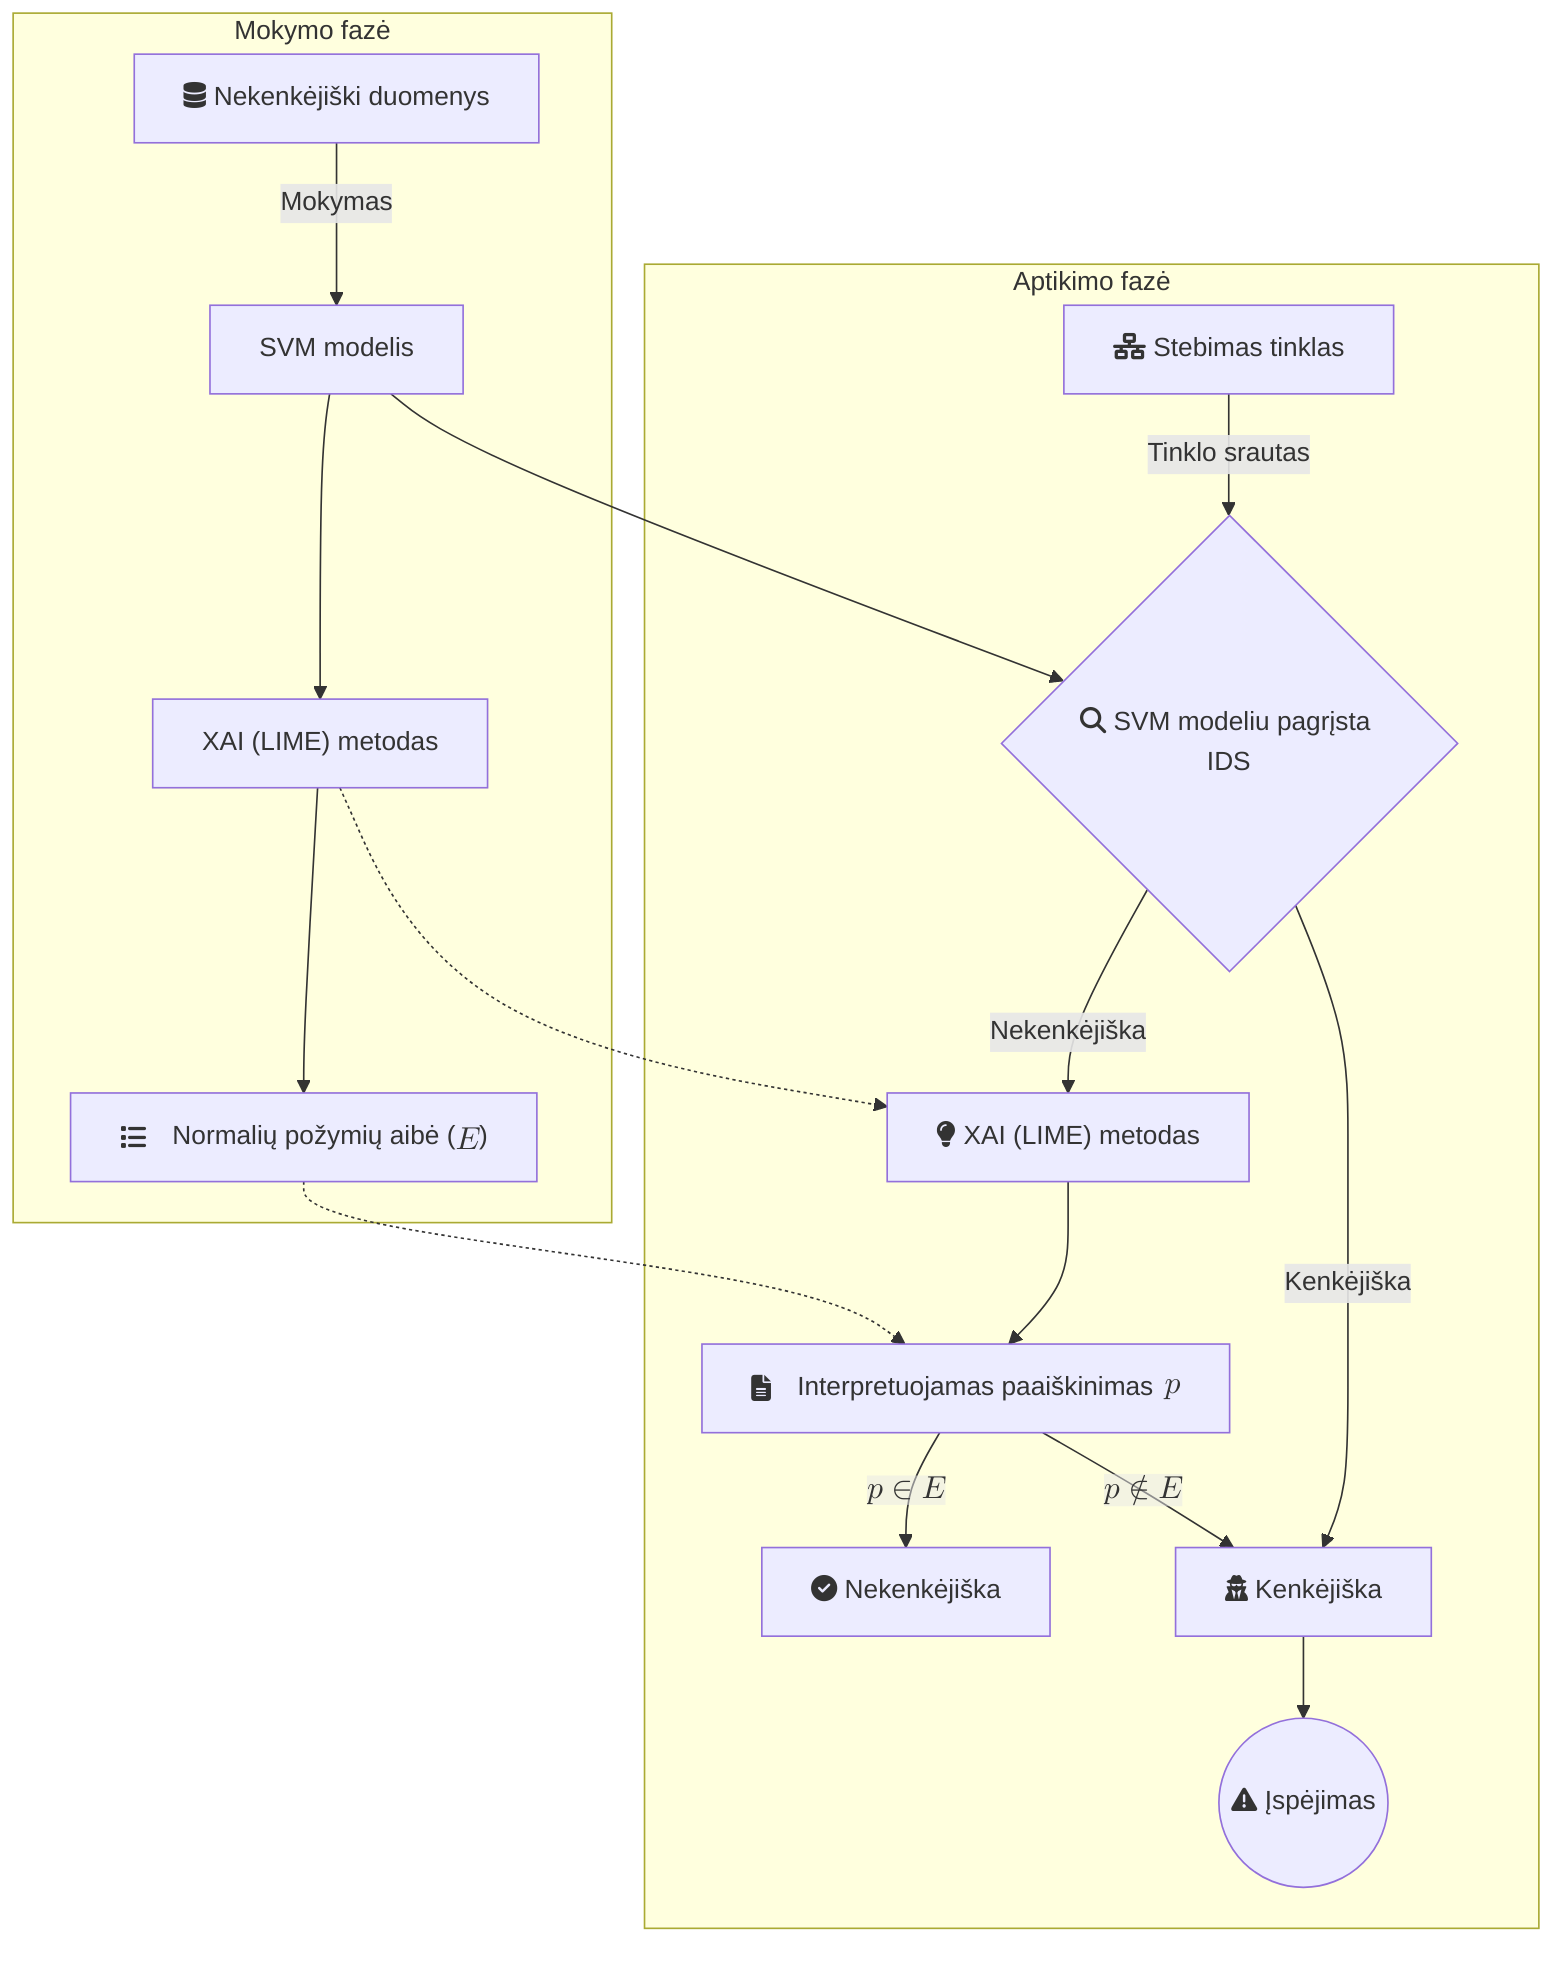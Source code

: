 graph TD
    subgraph Mokymo fazė
        A[<i class='fa fa-database'></i> Nekenkėjiški duomenys] -- Mokymas --> B[SVM modelis];
        B --> C["XAI (LIME) metodas"];
        C --> D["<i style='margin-right: 1rem' class='fa fa-list'></i>Normalių požymių aibė ($$E$$)"];
    end

    subgraph Aptikimo fazė
        E[<i class='fa fa-network-wired'></i> Stebimas tinklas] -- Tinklo srautas --> F{<i class='fa fa-search'></i> SVM modeliu pagrįsta IDS};
        F -- Nekenkėjiška --> G["<i class='fa fa-lightbulb'></i> XAI (LIME) metodas"];
        G --> H[<i style='margin-right: 1rem;' class='fa fa-file-alt'></i> Interpretuojamas paaiškinimas $$\;p$$];
        H -- "$$p \in E$$" --> HN[<i class='fa fa-check-circle'></i> Nekenkėjiška];
        F -- Kenkėjiška --> L[<i class='fa fa-user-secret'></i> Kenkėjiška];
        H -- "$$p \not \in E$$" --> L;
        L --> I((<i class='fa fa-exclamation-triangle'></i> Įspėjimas));
    end

    B --> F;
    C -.-> G; 
    D -.-> H;